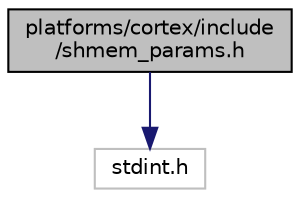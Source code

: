 digraph "platforms/cortex/include/shmem_params.h"
{
 // LATEX_PDF_SIZE
  bgcolor="transparent";
  edge [fontname="Helvetica",fontsize="10",labelfontname="Helvetica",labelfontsize="10"];
  node [fontname="Helvetica",fontsize="10",shape=record];
  Node1 [label="platforms/cortex/include\l/shmem_params.h",height=0.2,width=0.4,color="black", fillcolor="grey75", style="filled", fontcolor="black",tooltip="Parameters for shmem."];
  Node1 -> Node2 [color="midnightblue",fontsize="10",style="solid",fontname="Helvetica"];
  Node2 [label="stdint.h",height=0.2,width=0.4,color="grey75",tooltip=" "];
}
